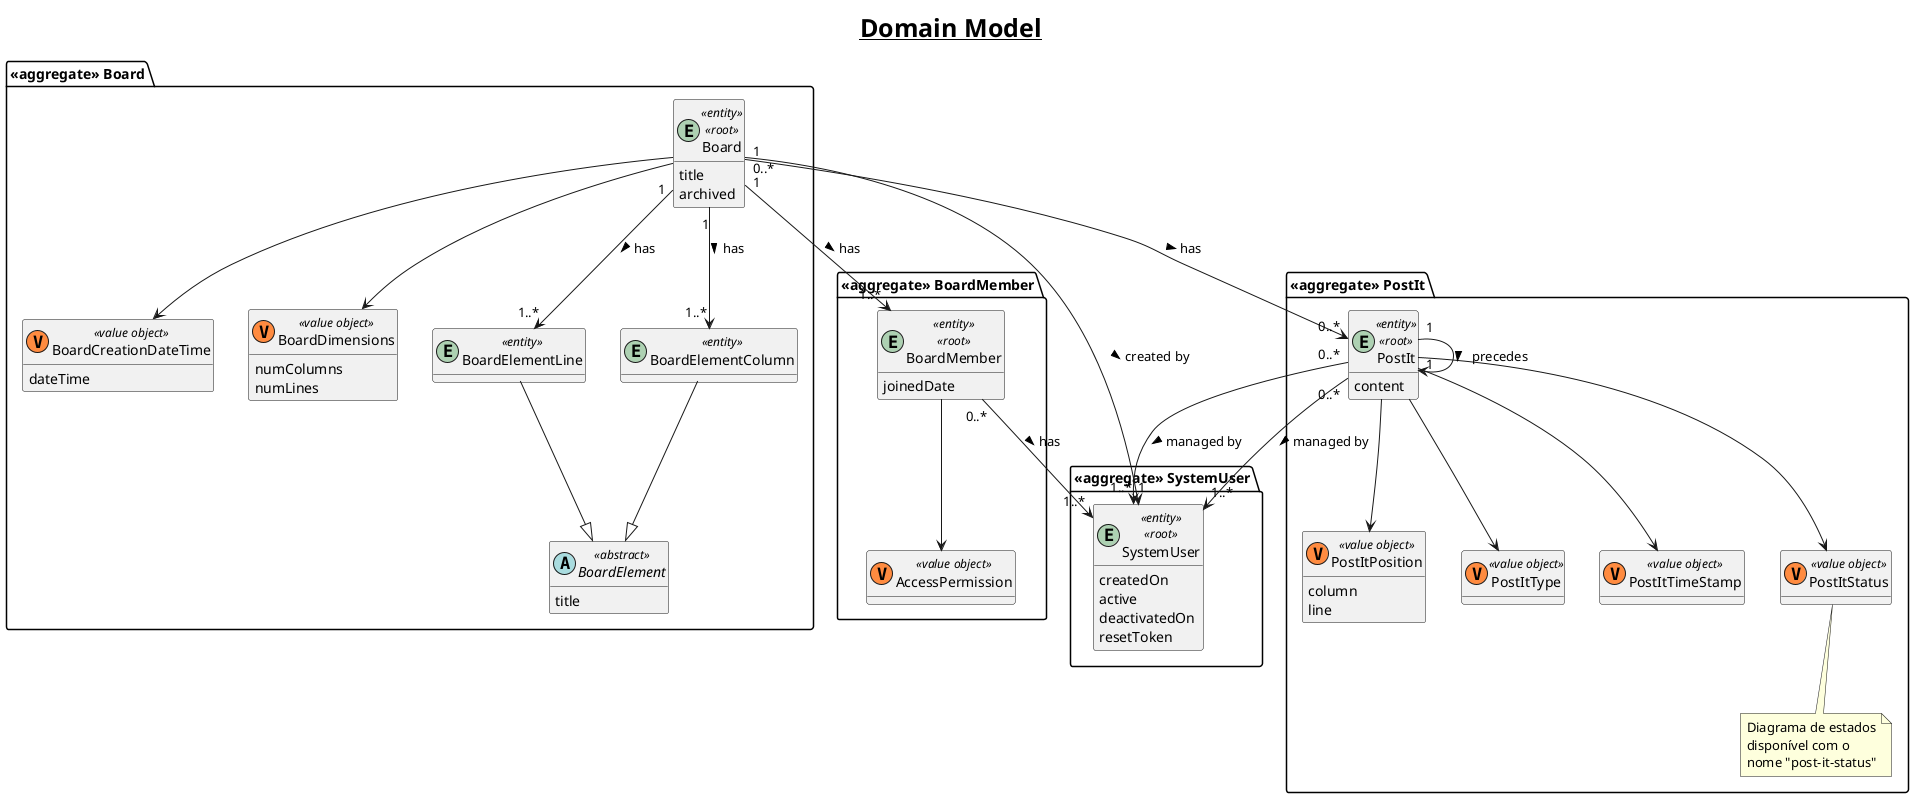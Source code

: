 @startuml

top to bottom direction

skinparam titleFontSize 25
title <u>Domain Model</u>

hide methods
skinparam classAttributeIconSize 0


'Board
package "<<aggregate>> Board" {
    entity Board <<entity>> <<root>> {
        title
        archived
    }

    class BoardCreationDateTime <<(V, #FF8B40) value object>> {
        dateTime
    }

    class BoardDimensions <<(V, #FF8B40) value object>> {
        numColumns
        numLines
    }

    'BoardElement
    abstract BoardElement <<abstract>> {
        title
    }

    entity BoardElementLine <<entity>>
    entity BoardElementColumn <<entity>>
}

'BoardMember
package "<<aggregate>> BoardMember" {
    entity BoardMember <<entity>> <<root>> {
        joinedDate
    }

    class AccessPermission <<(V, #FF8B40) value object>>
}

'PostIt
package "<<aggregate>> PostIt" {
    entity PostIt <<entity>> <<root>> {
        content
    }
    class PostItPosition <<(V, #FF8B40) value object>> {
        column
        line
    }

    class PostItType <<(V, #FF8B40) value object>>
    class PostItTimeStamp <<(V, #FF8B40) value object>>
    class PostItStatus <<(V, #FF8B40) value object>>
    note bottom
        Diagrama de estados
        disponível com o
        nome "post-it-status"
    end note
}

'SystemUser
package "<<aggregate>> SystemUser" {
    entity SystemUser <<entity>> <<root>> {
        createdOn
        active
        deactivatedOn
        resetToken
}


PostIt -down-> PostItPosition
PostIt -down-> PostItType
PostIt -down-> PostItTimeStamp
PostIt -down-> PostItStatus
PostIt "1" --> "1" PostIt : precedes >
PostIt "0..*" --> "1..*" SystemUser : managed by >
PostIt "0..*" --> "1..*" SystemUser : managed by >


Board -down-> BoardDimensions
Board -down-> BoardCreationDateTime
Board "1" --> "1..*" BoardElementLine : has >
Board "1" --> "1..*" BoardElementColumn : has >
Board "1" --> "1..*" BoardMember : has >
Board "1" --> "0..*" PostIt : has >
Board "0..*" --> "1" SystemUser : created by >
BoardElementLine -down-|> BoardElement
BoardElementColumn -down-|> BoardElement

BoardMember -down-> AccessPermission


BoardMember "0..*" --> "1..*" SystemUser : has >


@enduml